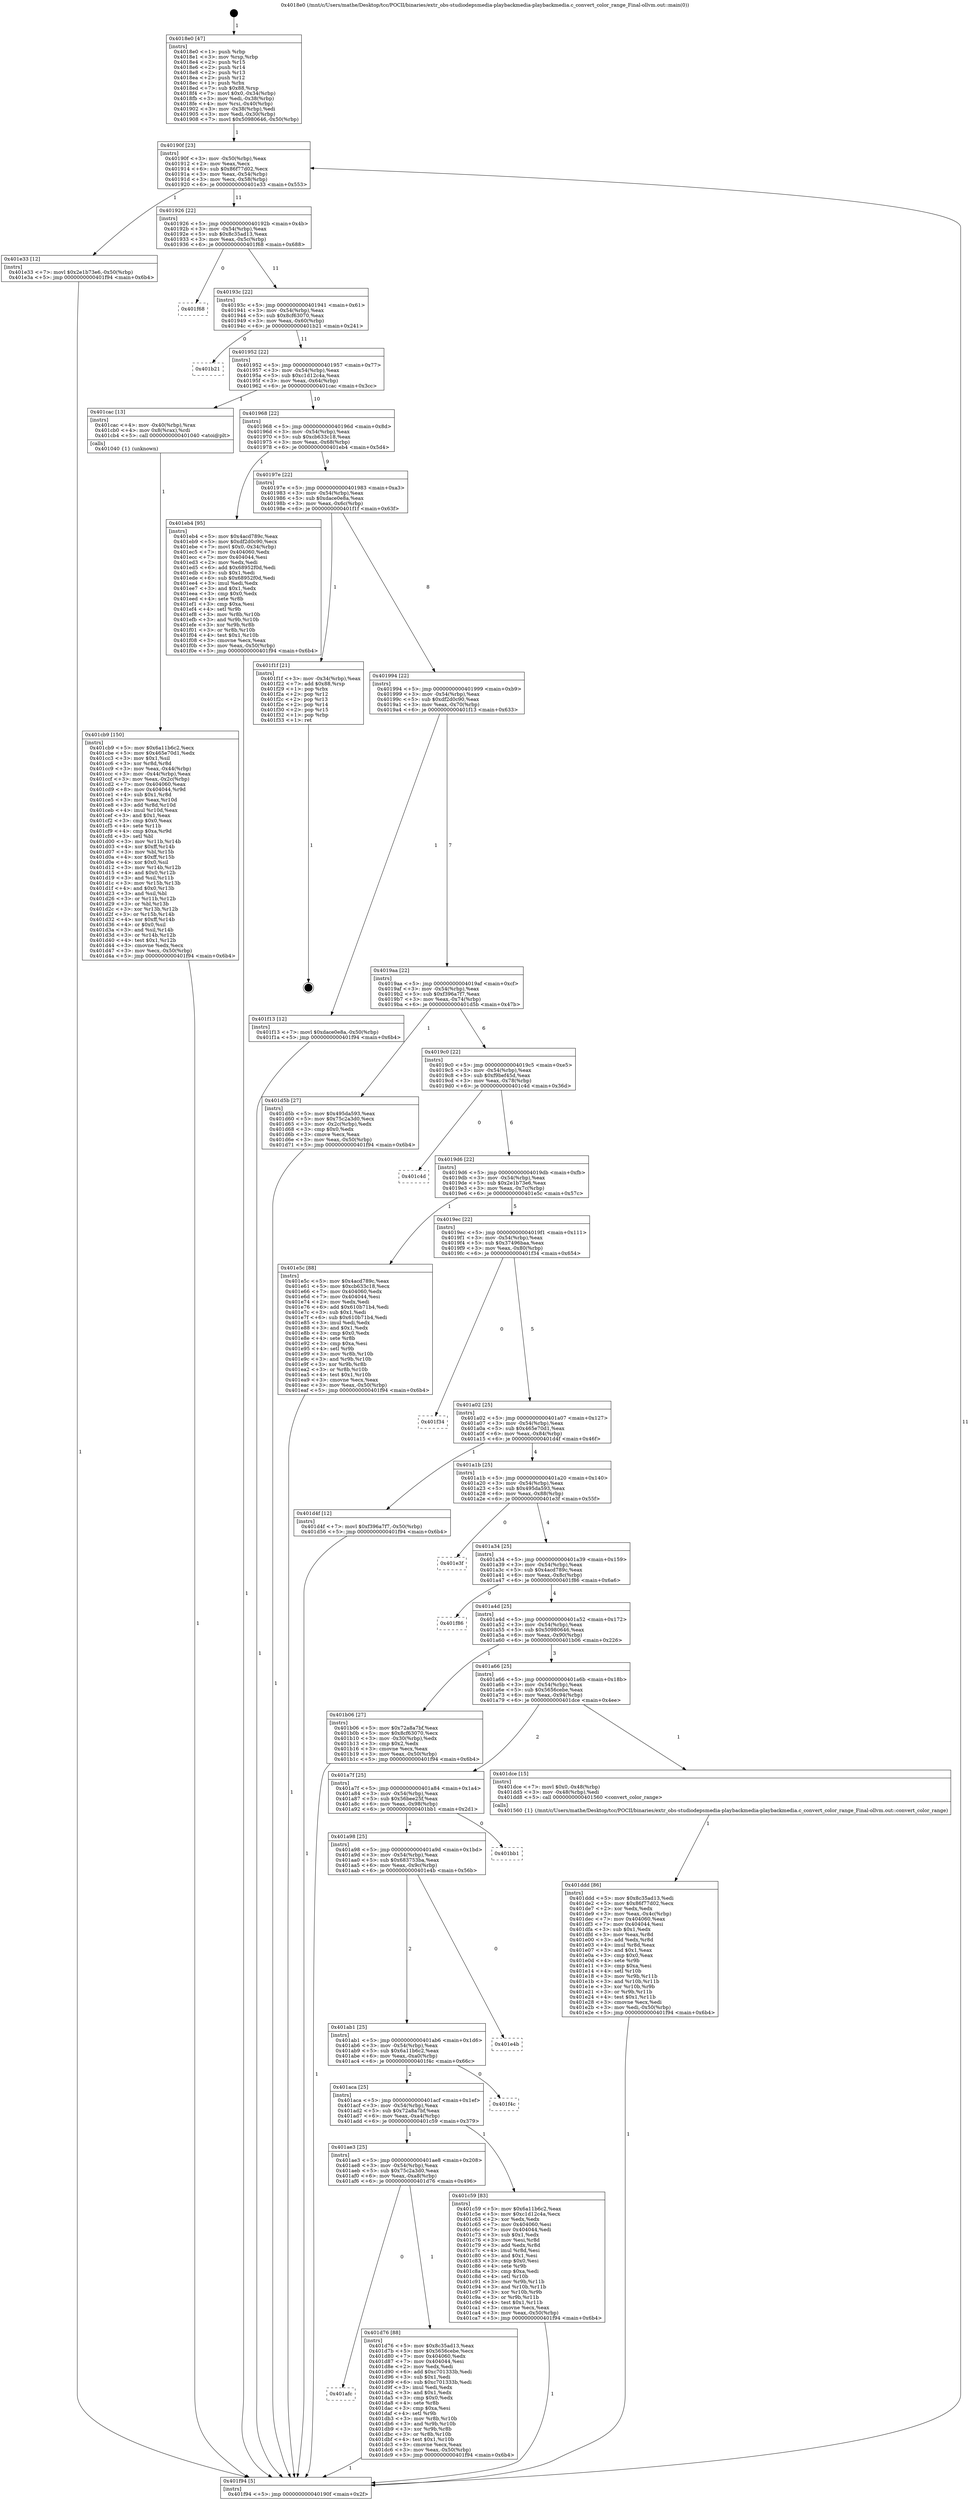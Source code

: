 digraph "0x4018e0" {
  label = "0x4018e0 (/mnt/c/Users/mathe/Desktop/tcc/POCII/binaries/extr_obs-studiodepsmedia-playbackmedia-playbackmedia.c_convert_color_range_Final-ollvm.out::main(0))"
  labelloc = "t"
  node[shape=record]

  Entry [label="",width=0.3,height=0.3,shape=circle,fillcolor=black,style=filled]
  "0x40190f" [label="{
     0x40190f [23]\l
     | [instrs]\l
     &nbsp;&nbsp;0x40190f \<+3\>: mov -0x50(%rbp),%eax\l
     &nbsp;&nbsp;0x401912 \<+2\>: mov %eax,%ecx\l
     &nbsp;&nbsp;0x401914 \<+6\>: sub $0x86f77d02,%ecx\l
     &nbsp;&nbsp;0x40191a \<+3\>: mov %eax,-0x54(%rbp)\l
     &nbsp;&nbsp;0x40191d \<+3\>: mov %ecx,-0x58(%rbp)\l
     &nbsp;&nbsp;0x401920 \<+6\>: je 0000000000401e33 \<main+0x553\>\l
  }"]
  "0x401e33" [label="{
     0x401e33 [12]\l
     | [instrs]\l
     &nbsp;&nbsp;0x401e33 \<+7\>: movl $0x2e1b73e6,-0x50(%rbp)\l
     &nbsp;&nbsp;0x401e3a \<+5\>: jmp 0000000000401f94 \<main+0x6b4\>\l
  }"]
  "0x401926" [label="{
     0x401926 [22]\l
     | [instrs]\l
     &nbsp;&nbsp;0x401926 \<+5\>: jmp 000000000040192b \<main+0x4b\>\l
     &nbsp;&nbsp;0x40192b \<+3\>: mov -0x54(%rbp),%eax\l
     &nbsp;&nbsp;0x40192e \<+5\>: sub $0x8c35ad13,%eax\l
     &nbsp;&nbsp;0x401933 \<+3\>: mov %eax,-0x5c(%rbp)\l
     &nbsp;&nbsp;0x401936 \<+6\>: je 0000000000401f68 \<main+0x688\>\l
  }"]
  Exit [label="",width=0.3,height=0.3,shape=circle,fillcolor=black,style=filled,peripheries=2]
  "0x401f68" [label="{
     0x401f68\l
  }", style=dashed]
  "0x40193c" [label="{
     0x40193c [22]\l
     | [instrs]\l
     &nbsp;&nbsp;0x40193c \<+5\>: jmp 0000000000401941 \<main+0x61\>\l
     &nbsp;&nbsp;0x401941 \<+3\>: mov -0x54(%rbp),%eax\l
     &nbsp;&nbsp;0x401944 \<+5\>: sub $0x8cf63070,%eax\l
     &nbsp;&nbsp;0x401949 \<+3\>: mov %eax,-0x60(%rbp)\l
     &nbsp;&nbsp;0x40194c \<+6\>: je 0000000000401b21 \<main+0x241\>\l
  }"]
  "0x401ddd" [label="{
     0x401ddd [86]\l
     | [instrs]\l
     &nbsp;&nbsp;0x401ddd \<+5\>: mov $0x8c35ad13,%edi\l
     &nbsp;&nbsp;0x401de2 \<+5\>: mov $0x86f77d02,%ecx\l
     &nbsp;&nbsp;0x401de7 \<+2\>: xor %edx,%edx\l
     &nbsp;&nbsp;0x401de9 \<+3\>: mov %eax,-0x4c(%rbp)\l
     &nbsp;&nbsp;0x401dec \<+7\>: mov 0x404060,%eax\l
     &nbsp;&nbsp;0x401df3 \<+7\>: mov 0x404044,%esi\l
     &nbsp;&nbsp;0x401dfa \<+3\>: sub $0x1,%edx\l
     &nbsp;&nbsp;0x401dfd \<+3\>: mov %eax,%r8d\l
     &nbsp;&nbsp;0x401e00 \<+3\>: add %edx,%r8d\l
     &nbsp;&nbsp;0x401e03 \<+4\>: imul %r8d,%eax\l
     &nbsp;&nbsp;0x401e07 \<+3\>: and $0x1,%eax\l
     &nbsp;&nbsp;0x401e0a \<+3\>: cmp $0x0,%eax\l
     &nbsp;&nbsp;0x401e0d \<+4\>: sete %r9b\l
     &nbsp;&nbsp;0x401e11 \<+3\>: cmp $0xa,%esi\l
     &nbsp;&nbsp;0x401e14 \<+4\>: setl %r10b\l
     &nbsp;&nbsp;0x401e18 \<+3\>: mov %r9b,%r11b\l
     &nbsp;&nbsp;0x401e1b \<+3\>: and %r10b,%r11b\l
     &nbsp;&nbsp;0x401e1e \<+3\>: xor %r10b,%r9b\l
     &nbsp;&nbsp;0x401e21 \<+3\>: or %r9b,%r11b\l
     &nbsp;&nbsp;0x401e24 \<+4\>: test $0x1,%r11b\l
     &nbsp;&nbsp;0x401e28 \<+3\>: cmovne %ecx,%edi\l
     &nbsp;&nbsp;0x401e2b \<+3\>: mov %edi,-0x50(%rbp)\l
     &nbsp;&nbsp;0x401e2e \<+5\>: jmp 0000000000401f94 \<main+0x6b4\>\l
  }"]
  "0x401b21" [label="{
     0x401b21\l
  }", style=dashed]
  "0x401952" [label="{
     0x401952 [22]\l
     | [instrs]\l
     &nbsp;&nbsp;0x401952 \<+5\>: jmp 0000000000401957 \<main+0x77\>\l
     &nbsp;&nbsp;0x401957 \<+3\>: mov -0x54(%rbp),%eax\l
     &nbsp;&nbsp;0x40195a \<+5\>: sub $0xc1d12c4a,%eax\l
     &nbsp;&nbsp;0x40195f \<+3\>: mov %eax,-0x64(%rbp)\l
     &nbsp;&nbsp;0x401962 \<+6\>: je 0000000000401cac \<main+0x3cc\>\l
  }"]
  "0x401afc" [label="{
     0x401afc\l
  }", style=dashed]
  "0x401cac" [label="{
     0x401cac [13]\l
     | [instrs]\l
     &nbsp;&nbsp;0x401cac \<+4\>: mov -0x40(%rbp),%rax\l
     &nbsp;&nbsp;0x401cb0 \<+4\>: mov 0x8(%rax),%rdi\l
     &nbsp;&nbsp;0x401cb4 \<+5\>: call 0000000000401040 \<atoi@plt\>\l
     | [calls]\l
     &nbsp;&nbsp;0x401040 \{1\} (unknown)\l
  }"]
  "0x401968" [label="{
     0x401968 [22]\l
     | [instrs]\l
     &nbsp;&nbsp;0x401968 \<+5\>: jmp 000000000040196d \<main+0x8d\>\l
     &nbsp;&nbsp;0x40196d \<+3\>: mov -0x54(%rbp),%eax\l
     &nbsp;&nbsp;0x401970 \<+5\>: sub $0xcb633c18,%eax\l
     &nbsp;&nbsp;0x401975 \<+3\>: mov %eax,-0x68(%rbp)\l
     &nbsp;&nbsp;0x401978 \<+6\>: je 0000000000401eb4 \<main+0x5d4\>\l
  }"]
  "0x401d76" [label="{
     0x401d76 [88]\l
     | [instrs]\l
     &nbsp;&nbsp;0x401d76 \<+5\>: mov $0x8c35ad13,%eax\l
     &nbsp;&nbsp;0x401d7b \<+5\>: mov $0x5656cebe,%ecx\l
     &nbsp;&nbsp;0x401d80 \<+7\>: mov 0x404060,%edx\l
     &nbsp;&nbsp;0x401d87 \<+7\>: mov 0x404044,%esi\l
     &nbsp;&nbsp;0x401d8e \<+2\>: mov %edx,%edi\l
     &nbsp;&nbsp;0x401d90 \<+6\>: add $0xc701333b,%edi\l
     &nbsp;&nbsp;0x401d96 \<+3\>: sub $0x1,%edi\l
     &nbsp;&nbsp;0x401d99 \<+6\>: sub $0xc701333b,%edi\l
     &nbsp;&nbsp;0x401d9f \<+3\>: imul %edi,%edx\l
     &nbsp;&nbsp;0x401da2 \<+3\>: and $0x1,%edx\l
     &nbsp;&nbsp;0x401da5 \<+3\>: cmp $0x0,%edx\l
     &nbsp;&nbsp;0x401da8 \<+4\>: sete %r8b\l
     &nbsp;&nbsp;0x401dac \<+3\>: cmp $0xa,%esi\l
     &nbsp;&nbsp;0x401daf \<+4\>: setl %r9b\l
     &nbsp;&nbsp;0x401db3 \<+3\>: mov %r8b,%r10b\l
     &nbsp;&nbsp;0x401db6 \<+3\>: and %r9b,%r10b\l
     &nbsp;&nbsp;0x401db9 \<+3\>: xor %r9b,%r8b\l
     &nbsp;&nbsp;0x401dbc \<+3\>: or %r8b,%r10b\l
     &nbsp;&nbsp;0x401dbf \<+4\>: test $0x1,%r10b\l
     &nbsp;&nbsp;0x401dc3 \<+3\>: cmovne %ecx,%eax\l
     &nbsp;&nbsp;0x401dc6 \<+3\>: mov %eax,-0x50(%rbp)\l
     &nbsp;&nbsp;0x401dc9 \<+5\>: jmp 0000000000401f94 \<main+0x6b4\>\l
  }"]
  "0x401eb4" [label="{
     0x401eb4 [95]\l
     | [instrs]\l
     &nbsp;&nbsp;0x401eb4 \<+5\>: mov $0x4acd789c,%eax\l
     &nbsp;&nbsp;0x401eb9 \<+5\>: mov $0xdf2d0c90,%ecx\l
     &nbsp;&nbsp;0x401ebe \<+7\>: movl $0x0,-0x34(%rbp)\l
     &nbsp;&nbsp;0x401ec5 \<+7\>: mov 0x404060,%edx\l
     &nbsp;&nbsp;0x401ecc \<+7\>: mov 0x404044,%esi\l
     &nbsp;&nbsp;0x401ed3 \<+2\>: mov %edx,%edi\l
     &nbsp;&nbsp;0x401ed5 \<+6\>: add $0x68952f0d,%edi\l
     &nbsp;&nbsp;0x401edb \<+3\>: sub $0x1,%edi\l
     &nbsp;&nbsp;0x401ede \<+6\>: sub $0x68952f0d,%edi\l
     &nbsp;&nbsp;0x401ee4 \<+3\>: imul %edi,%edx\l
     &nbsp;&nbsp;0x401ee7 \<+3\>: and $0x1,%edx\l
     &nbsp;&nbsp;0x401eea \<+3\>: cmp $0x0,%edx\l
     &nbsp;&nbsp;0x401eed \<+4\>: sete %r8b\l
     &nbsp;&nbsp;0x401ef1 \<+3\>: cmp $0xa,%esi\l
     &nbsp;&nbsp;0x401ef4 \<+4\>: setl %r9b\l
     &nbsp;&nbsp;0x401ef8 \<+3\>: mov %r8b,%r10b\l
     &nbsp;&nbsp;0x401efb \<+3\>: and %r9b,%r10b\l
     &nbsp;&nbsp;0x401efe \<+3\>: xor %r9b,%r8b\l
     &nbsp;&nbsp;0x401f01 \<+3\>: or %r8b,%r10b\l
     &nbsp;&nbsp;0x401f04 \<+4\>: test $0x1,%r10b\l
     &nbsp;&nbsp;0x401f08 \<+3\>: cmovne %ecx,%eax\l
     &nbsp;&nbsp;0x401f0b \<+3\>: mov %eax,-0x50(%rbp)\l
     &nbsp;&nbsp;0x401f0e \<+5\>: jmp 0000000000401f94 \<main+0x6b4\>\l
  }"]
  "0x40197e" [label="{
     0x40197e [22]\l
     | [instrs]\l
     &nbsp;&nbsp;0x40197e \<+5\>: jmp 0000000000401983 \<main+0xa3\>\l
     &nbsp;&nbsp;0x401983 \<+3\>: mov -0x54(%rbp),%eax\l
     &nbsp;&nbsp;0x401986 \<+5\>: sub $0xdace0e8a,%eax\l
     &nbsp;&nbsp;0x40198b \<+3\>: mov %eax,-0x6c(%rbp)\l
     &nbsp;&nbsp;0x40198e \<+6\>: je 0000000000401f1f \<main+0x63f\>\l
  }"]
  "0x401cb9" [label="{
     0x401cb9 [150]\l
     | [instrs]\l
     &nbsp;&nbsp;0x401cb9 \<+5\>: mov $0x6a11b6c2,%ecx\l
     &nbsp;&nbsp;0x401cbe \<+5\>: mov $0x465e70d1,%edx\l
     &nbsp;&nbsp;0x401cc3 \<+3\>: mov $0x1,%sil\l
     &nbsp;&nbsp;0x401cc6 \<+3\>: xor %r8d,%r8d\l
     &nbsp;&nbsp;0x401cc9 \<+3\>: mov %eax,-0x44(%rbp)\l
     &nbsp;&nbsp;0x401ccc \<+3\>: mov -0x44(%rbp),%eax\l
     &nbsp;&nbsp;0x401ccf \<+3\>: mov %eax,-0x2c(%rbp)\l
     &nbsp;&nbsp;0x401cd2 \<+7\>: mov 0x404060,%eax\l
     &nbsp;&nbsp;0x401cd9 \<+8\>: mov 0x404044,%r9d\l
     &nbsp;&nbsp;0x401ce1 \<+4\>: sub $0x1,%r8d\l
     &nbsp;&nbsp;0x401ce5 \<+3\>: mov %eax,%r10d\l
     &nbsp;&nbsp;0x401ce8 \<+3\>: add %r8d,%r10d\l
     &nbsp;&nbsp;0x401ceb \<+4\>: imul %r10d,%eax\l
     &nbsp;&nbsp;0x401cef \<+3\>: and $0x1,%eax\l
     &nbsp;&nbsp;0x401cf2 \<+3\>: cmp $0x0,%eax\l
     &nbsp;&nbsp;0x401cf5 \<+4\>: sete %r11b\l
     &nbsp;&nbsp;0x401cf9 \<+4\>: cmp $0xa,%r9d\l
     &nbsp;&nbsp;0x401cfd \<+3\>: setl %bl\l
     &nbsp;&nbsp;0x401d00 \<+3\>: mov %r11b,%r14b\l
     &nbsp;&nbsp;0x401d03 \<+4\>: xor $0xff,%r14b\l
     &nbsp;&nbsp;0x401d07 \<+3\>: mov %bl,%r15b\l
     &nbsp;&nbsp;0x401d0a \<+4\>: xor $0xff,%r15b\l
     &nbsp;&nbsp;0x401d0e \<+4\>: xor $0x0,%sil\l
     &nbsp;&nbsp;0x401d12 \<+3\>: mov %r14b,%r12b\l
     &nbsp;&nbsp;0x401d15 \<+4\>: and $0x0,%r12b\l
     &nbsp;&nbsp;0x401d19 \<+3\>: and %sil,%r11b\l
     &nbsp;&nbsp;0x401d1c \<+3\>: mov %r15b,%r13b\l
     &nbsp;&nbsp;0x401d1f \<+4\>: and $0x0,%r13b\l
     &nbsp;&nbsp;0x401d23 \<+3\>: and %sil,%bl\l
     &nbsp;&nbsp;0x401d26 \<+3\>: or %r11b,%r12b\l
     &nbsp;&nbsp;0x401d29 \<+3\>: or %bl,%r13b\l
     &nbsp;&nbsp;0x401d2c \<+3\>: xor %r13b,%r12b\l
     &nbsp;&nbsp;0x401d2f \<+3\>: or %r15b,%r14b\l
     &nbsp;&nbsp;0x401d32 \<+4\>: xor $0xff,%r14b\l
     &nbsp;&nbsp;0x401d36 \<+4\>: or $0x0,%sil\l
     &nbsp;&nbsp;0x401d3a \<+3\>: and %sil,%r14b\l
     &nbsp;&nbsp;0x401d3d \<+3\>: or %r14b,%r12b\l
     &nbsp;&nbsp;0x401d40 \<+4\>: test $0x1,%r12b\l
     &nbsp;&nbsp;0x401d44 \<+3\>: cmovne %edx,%ecx\l
     &nbsp;&nbsp;0x401d47 \<+3\>: mov %ecx,-0x50(%rbp)\l
     &nbsp;&nbsp;0x401d4a \<+5\>: jmp 0000000000401f94 \<main+0x6b4\>\l
  }"]
  "0x401f1f" [label="{
     0x401f1f [21]\l
     | [instrs]\l
     &nbsp;&nbsp;0x401f1f \<+3\>: mov -0x34(%rbp),%eax\l
     &nbsp;&nbsp;0x401f22 \<+7\>: add $0x88,%rsp\l
     &nbsp;&nbsp;0x401f29 \<+1\>: pop %rbx\l
     &nbsp;&nbsp;0x401f2a \<+2\>: pop %r12\l
     &nbsp;&nbsp;0x401f2c \<+2\>: pop %r13\l
     &nbsp;&nbsp;0x401f2e \<+2\>: pop %r14\l
     &nbsp;&nbsp;0x401f30 \<+2\>: pop %r15\l
     &nbsp;&nbsp;0x401f32 \<+1\>: pop %rbp\l
     &nbsp;&nbsp;0x401f33 \<+1\>: ret\l
  }"]
  "0x401994" [label="{
     0x401994 [22]\l
     | [instrs]\l
     &nbsp;&nbsp;0x401994 \<+5\>: jmp 0000000000401999 \<main+0xb9\>\l
     &nbsp;&nbsp;0x401999 \<+3\>: mov -0x54(%rbp),%eax\l
     &nbsp;&nbsp;0x40199c \<+5\>: sub $0xdf2d0c90,%eax\l
     &nbsp;&nbsp;0x4019a1 \<+3\>: mov %eax,-0x70(%rbp)\l
     &nbsp;&nbsp;0x4019a4 \<+6\>: je 0000000000401f13 \<main+0x633\>\l
  }"]
  "0x401ae3" [label="{
     0x401ae3 [25]\l
     | [instrs]\l
     &nbsp;&nbsp;0x401ae3 \<+5\>: jmp 0000000000401ae8 \<main+0x208\>\l
     &nbsp;&nbsp;0x401ae8 \<+3\>: mov -0x54(%rbp),%eax\l
     &nbsp;&nbsp;0x401aeb \<+5\>: sub $0x75c2a3d0,%eax\l
     &nbsp;&nbsp;0x401af0 \<+6\>: mov %eax,-0xa8(%rbp)\l
     &nbsp;&nbsp;0x401af6 \<+6\>: je 0000000000401d76 \<main+0x496\>\l
  }"]
  "0x401f13" [label="{
     0x401f13 [12]\l
     | [instrs]\l
     &nbsp;&nbsp;0x401f13 \<+7\>: movl $0xdace0e8a,-0x50(%rbp)\l
     &nbsp;&nbsp;0x401f1a \<+5\>: jmp 0000000000401f94 \<main+0x6b4\>\l
  }"]
  "0x4019aa" [label="{
     0x4019aa [22]\l
     | [instrs]\l
     &nbsp;&nbsp;0x4019aa \<+5\>: jmp 00000000004019af \<main+0xcf\>\l
     &nbsp;&nbsp;0x4019af \<+3\>: mov -0x54(%rbp),%eax\l
     &nbsp;&nbsp;0x4019b2 \<+5\>: sub $0xf396a7f7,%eax\l
     &nbsp;&nbsp;0x4019b7 \<+3\>: mov %eax,-0x74(%rbp)\l
     &nbsp;&nbsp;0x4019ba \<+6\>: je 0000000000401d5b \<main+0x47b\>\l
  }"]
  "0x401c59" [label="{
     0x401c59 [83]\l
     | [instrs]\l
     &nbsp;&nbsp;0x401c59 \<+5\>: mov $0x6a11b6c2,%eax\l
     &nbsp;&nbsp;0x401c5e \<+5\>: mov $0xc1d12c4a,%ecx\l
     &nbsp;&nbsp;0x401c63 \<+2\>: xor %edx,%edx\l
     &nbsp;&nbsp;0x401c65 \<+7\>: mov 0x404060,%esi\l
     &nbsp;&nbsp;0x401c6c \<+7\>: mov 0x404044,%edi\l
     &nbsp;&nbsp;0x401c73 \<+3\>: sub $0x1,%edx\l
     &nbsp;&nbsp;0x401c76 \<+3\>: mov %esi,%r8d\l
     &nbsp;&nbsp;0x401c79 \<+3\>: add %edx,%r8d\l
     &nbsp;&nbsp;0x401c7c \<+4\>: imul %r8d,%esi\l
     &nbsp;&nbsp;0x401c80 \<+3\>: and $0x1,%esi\l
     &nbsp;&nbsp;0x401c83 \<+3\>: cmp $0x0,%esi\l
     &nbsp;&nbsp;0x401c86 \<+4\>: sete %r9b\l
     &nbsp;&nbsp;0x401c8a \<+3\>: cmp $0xa,%edi\l
     &nbsp;&nbsp;0x401c8d \<+4\>: setl %r10b\l
     &nbsp;&nbsp;0x401c91 \<+3\>: mov %r9b,%r11b\l
     &nbsp;&nbsp;0x401c94 \<+3\>: and %r10b,%r11b\l
     &nbsp;&nbsp;0x401c97 \<+3\>: xor %r10b,%r9b\l
     &nbsp;&nbsp;0x401c9a \<+3\>: or %r9b,%r11b\l
     &nbsp;&nbsp;0x401c9d \<+4\>: test $0x1,%r11b\l
     &nbsp;&nbsp;0x401ca1 \<+3\>: cmovne %ecx,%eax\l
     &nbsp;&nbsp;0x401ca4 \<+3\>: mov %eax,-0x50(%rbp)\l
     &nbsp;&nbsp;0x401ca7 \<+5\>: jmp 0000000000401f94 \<main+0x6b4\>\l
  }"]
  "0x401d5b" [label="{
     0x401d5b [27]\l
     | [instrs]\l
     &nbsp;&nbsp;0x401d5b \<+5\>: mov $0x495da593,%eax\l
     &nbsp;&nbsp;0x401d60 \<+5\>: mov $0x75c2a3d0,%ecx\l
     &nbsp;&nbsp;0x401d65 \<+3\>: mov -0x2c(%rbp),%edx\l
     &nbsp;&nbsp;0x401d68 \<+3\>: cmp $0x0,%edx\l
     &nbsp;&nbsp;0x401d6b \<+3\>: cmove %ecx,%eax\l
     &nbsp;&nbsp;0x401d6e \<+3\>: mov %eax,-0x50(%rbp)\l
     &nbsp;&nbsp;0x401d71 \<+5\>: jmp 0000000000401f94 \<main+0x6b4\>\l
  }"]
  "0x4019c0" [label="{
     0x4019c0 [22]\l
     | [instrs]\l
     &nbsp;&nbsp;0x4019c0 \<+5\>: jmp 00000000004019c5 \<main+0xe5\>\l
     &nbsp;&nbsp;0x4019c5 \<+3\>: mov -0x54(%rbp),%eax\l
     &nbsp;&nbsp;0x4019c8 \<+5\>: sub $0xf9bef45d,%eax\l
     &nbsp;&nbsp;0x4019cd \<+3\>: mov %eax,-0x78(%rbp)\l
     &nbsp;&nbsp;0x4019d0 \<+6\>: je 0000000000401c4d \<main+0x36d\>\l
  }"]
  "0x401aca" [label="{
     0x401aca [25]\l
     | [instrs]\l
     &nbsp;&nbsp;0x401aca \<+5\>: jmp 0000000000401acf \<main+0x1ef\>\l
     &nbsp;&nbsp;0x401acf \<+3\>: mov -0x54(%rbp),%eax\l
     &nbsp;&nbsp;0x401ad2 \<+5\>: sub $0x72a8a7bf,%eax\l
     &nbsp;&nbsp;0x401ad7 \<+6\>: mov %eax,-0xa4(%rbp)\l
     &nbsp;&nbsp;0x401add \<+6\>: je 0000000000401c59 \<main+0x379\>\l
  }"]
  "0x401c4d" [label="{
     0x401c4d\l
  }", style=dashed]
  "0x4019d6" [label="{
     0x4019d6 [22]\l
     | [instrs]\l
     &nbsp;&nbsp;0x4019d6 \<+5\>: jmp 00000000004019db \<main+0xfb\>\l
     &nbsp;&nbsp;0x4019db \<+3\>: mov -0x54(%rbp),%eax\l
     &nbsp;&nbsp;0x4019de \<+5\>: sub $0x2e1b73e6,%eax\l
     &nbsp;&nbsp;0x4019e3 \<+3\>: mov %eax,-0x7c(%rbp)\l
     &nbsp;&nbsp;0x4019e6 \<+6\>: je 0000000000401e5c \<main+0x57c\>\l
  }"]
  "0x401f4c" [label="{
     0x401f4c\l
  }", style=dashed]
  "0x401e5c" [label="{
     0x401e5c [88]\l
     | [instrs]\l
     &nbsp;&nbsp;0x401e5c \<+5\>: mov $0x4acd789c,%eax\l
     &nbsp;&nbsp;0x401e61 \<+5\>: mov $0xcb633c18,%ecx\l
     &nbsp;&nbsp;0x401e66 \<+7\>: mov 0x404060,%edx\l
     &nbsp;&nbsp;0x401e6d \<+7\>: mov 0x404044,%esi\l
     &nbsp;&nbsp;0x401e74 \<+2\>: mov %edx,%edi\l
     &nbsp;&nbsp;0x401e76 \<+6\>: add $0x610b71b4,%edi\l
     &nbsp;&nbsp;0x401e7c \<+3\>: sub $0x1,%edi\l
     &nbsp;&nbsp;0x401e7f \<+6\>: sub $0x610b71b4,%edi\l
     &nbsp;&nbsp;0x401e85 \<+3\>: imul %edi,%edx\l
     &nbsp;&nbsp;0x401e88 \<+3\>: and $0x1,%edx\l
     &nbsp;&nbsp;0x401e8b \<+3\>: cmp $0x0,%edx\l
     &nbsp;&nbsp;0x401e8e \<+4\>: sete %r8b\l
     &nbsp;&nbsp;0x401e92 \<+3\>: cmp $0xa,%esi\l
     &nbsp;&nbsp;0x401e95 \<+4\>: setl %r9b\l
     &nbsp;&nbsp;0x401e99 \<+3\>: mov %r8b,%r10b\l
     &nbsp;&nbsp;0x401e9c \<+3\>: and %r9b,%r10b\l
     &nbsp;&nbsp;0x401e9f \<+3\>: xor %r9b,%r8b\l
     &nbsp;&nbsp;0x401ea2 \<+3\>: or %r8b,%r10b\l
     &nbsp;&nbsp;0x401ea5 \<+4\>: test $0x1,%r10b\l
     &nbsp;&nbsp;0x401ea9 \<+3\>: cmovne %ecx,%eax\l
     &nbsp;&nbsp;0x401eac \<+3\>: mov %eax,-0x50(%rbp)\l
     &nbsp;&nbsp;0x401eaf \<+5\>: jmp 0000000000401f94 \<main+0x6b4\>\l
  }"]
  "0x4019ec" [label="{
     0x4019ec [22]\l
     | [instrs]\l
     &nbsp;&nbsp;0x4019ec \<+5\>: jmp 00000000004019f1 \<main+0x111\>\l
     &nbsp;&nbsp;0x4019f1 \<+3\>: mov -0x54(%rbp),%eax\l
     &nbsp;&nbsp;0x4019f4 \<+5\>: sub $0x37496baa,%eax\l
     &nbsp;&nbsp;0x4019f9 \<+3\>: mov %eax,-0x80(%rbp)\l
     &nbsp;&nbsp;0x4019fc \<+6\>: je 0000000000401f34 \<main+0x654\>\l
  }"]
  "0x401ab1" [label="{
     0x401ab1 [25]\l
     | [instrs]\l
     &nbsp;&nbsp;0x401ab1 \<+5\>: jmp 0000000000401ab6 \<main+0x1d6\>\l
     &nbsp;&nbsp;0x401ab6 \<+3\>: mov -0x54(%rbp),%eax\l
     &nbsp;&nbsp;0x401ab9 \<+5\>: sub $0x6a11b6c2,%eax\l
     &nbsp;&nbsp;0x401abe \<+6\>: mov %eax,-0xa0(%rbp)\l
     &nbsp;&nbsp;0x401ac4 \<+6\>: je 0000000000401f4c \<main+0x66c\>\l
  }"]
  "0x401f34" [label="{
     0x401f34\l
  }", style=dashed]
  "0x401a02" [label="{
     0x401a02 [25]\l
     | [instrs]\l
     &nbsp;&nbsp;0x401a02 \<+5\>: jmp 0000000000401a07 \<main+0x127\>\l
     &nbsp;&nbsp;0x401a07 \<+3\>: mov -0x54(%rbp),%eax\l
     &nbsp;&nbsp;0x401a0a \<+5\>: sub $0x465e70d1,%eax\l
     &nbsp;&nbsp;0x401a0f \<+6\>: mov %eax,-0x84(%rbp)\l
     &nbsp;&nbsp;0x401a15 \<+6\>: je 0000000000401d4f \<main+0x46f\>\l
  }"]
  "0x401e4b" [label="{
     0x401e4b\l
  }", style=dashed]
  "0x401d4f" [label="{
     0x401d4f [12]\l
     | [instrs]\l
     &nbsp;&nbsp;0x401d4f \<+7\>: movl $0xf396a7f7,-0x50(%rbp)\l
     &nbsp;&nbsp;0x401d56 \<+5\>: jmp 0000000000401f94 \<main+0x6b4\>\l
  }"]
  "0x401a1b" [label="{
     0x401a1b [25]\l
     | [instrs]\l
     &nbsp;&nbsp;0x401a1b \<+5\>: jmp 0000000000401a20 \<main+0x140\>\l
     &nbsp;&nbsp;0x401a20 \<+3\>: mov -0x54(%rbp),%eax\l
     &nbsp;&nbsp;0x401a23 \<+5\>: sub $0x495da593,%eax\l
     &nbsp;&nbsp;0x401a28 \<+6\>: mov %eax,-0x88(%rbp)\l
     &nbsp;&nbsp;0x401a2e \<+6\>: je 0000000000401e3f \<main+0x55f\>\l
  }"]
  "0x401a98" [label="{
     0x401a98 [25]\l
     | [instrs]\l
     &nbsp;&nbsp;0x401a98 \<+5\>: jmp 0000000000401a9d \<main+0x1bd\>\l
     &nbsp;&nbsp;0x401a9d \<+3\>: mov -0x54(%rbp),%eax\l
     &nbsp;&nbsp;0x401aa0 \<+5\>: sub $0x683753ba,%eax\l
     &nbsp;&nbsp;0x401aa5 \<+6\>: mov %eax,-0x9c(%rbp)\l
     &nbsp;&nbsp;0x401aab \<+6\>: je 0000000000401e4b \<main+0x56b\>\l
  }"]
  "0x401e3f" [label="{
     0x401e3f\l
  }", style=dashed]
  "0x401a34" [label="{
     0x401a34 [25]\l
     | [instrs]\l
     &nbsp;&nbsp;0x401a34 \<+5\>: jmp 0000000000401a39 \<main+0x159\>\l
     &nbsp;&nbsp;0x401a39 \<+3\>: mov -0x54(%rbp),%eax\l
     &nbsp;&nbsp;0x401a3c \<+5\>: sub $0x4acd789c,%eax\l
     &nbsp;&nbsp;0x401a41 \<+6\>: mov %eax,-0x8c(%rbp)\l
     &nbsp;&nbsp;0x401a47 \<+6\>: je 0000000000401f86 \<main+0x6a6\>\l
  }"]
  "0x401bb1" [label="{
     0x401bb1\l
  }", style=dashed]
  "0x401f86" [label="{
     0x401f86\l
  }", style=dashed]
  "0x401a4d" [label="{
     0x401a4d [25]\l
     | [instrs]\l
     &nbsp;&nbsp;0x401a4d \<+5\>: jmp 0000000000401a52 \<main+0x172\>\l
     &nbsp;&nbsp;0x401a52 \<+3\>: mov -0x54(%rbp),%eax\l
     &nbsp;&nbsp;0x401a55 \<+5\>: sub $0x50980646,%eax\l
     &nbsp;&nbsp;0x401a5a \<+6\>: mov %eax,-0x90(%rbp)\l
     &nbsp;&nbsp;0x401a60 \<+6\>: je 0000000000401b06 \<main+0x226\>\l
  }"]
  "0x401a7f" [label="{
     0x401a7f [25]\l
     | [instrs]\l
     &nbsp;&nbsp;0x401a7f \<+5\>: jmp 0000000000401a84 \<main+0x1a4\>\l
     &nbsp;&nbsp;0x401a84 \<+3\>: mov -0x54(%rbp),%eax\l
     &nbsp;&nbsp;0x401a87 \<+5\>: sub $0x56bee25f,%eax\l
     &nbsp;&nbsp;0x401a8c \<+6\>: mov %eax,-0x98(%rbp)\l
     &nbsp;&nbsp;0x401a92 \<+6\>: je 0000000000401bb1 \<main+0x2d1\>\l
  }"]
  "0x401b06" [label="{
     0x401b06 [27]\l
     | [instrs]\l
     &nbsp;&nbsp;0x401b06 \<+5\>: mov $0x72a8a7bf,%eax\l
     &nbsp;&nbsp;0x401b0b \<+5\>: mov $0x8cf63070,%ecx\l
     &nbsp;&nbsp;0x401b10 \<+3\>: mov -0x30(%rbp),%edx\l
     &nbsp;&nbsp;0x401b13 \<+3\>: cmp $0x2,%edx\l
     &nbsp;&nbsp;0x401b16 \<+3\>: cmovne %ecx,%eax\l
     &nbsp;&nbsp;0x401b19 \<+3\>: mov %eax,-0x50(%rbp)\l
     &nbsp;&nbsp;0x401b1c \<+5\>: jmp 0000000000401f94 \<main+0x6b4\>\l
  }"]
  "0x401a66" [label="{
     0x401a66 [25]\l
     | [instrs]\l
     &nbsp;&nbsp;0x401a66 \<+5\>: jmp 0000000000401a6b \<main+0x18b\>\l
     &nbsp;&nbsp;0x401a6b \<+3\>: mov -0x54(%rbp),%eax\l
     &nbsp;&nbsp;0x401a6e \<+5\>: sub $0x5656cebe,%eax\l
     &nbsp;&nbsp;0x401a73 \<+6\>: mov %eax,-0x94(%rbp)\l
     &nbsp;&nbsp;0x401a79 \<+6\>: je 0000000000401dce \<main+0x4ee\>\l
  }"]
  "0x401f94" [label="{
     0x401f94 [5]\l
     | [instrs]\l
     &nbsp;&nbsp;0x401f94 \<+5\>: jmp 000000000040190f \<main+0x2f\>\l
  }"]
  "0x4018e0" [label="{
     0x4018e0 [47]\l
     | [instrs]\l
     &nbsp;&nbsp;0x4018e0 \<+1\>: push %rbp\l
     &nbsp;&nbsp;0x4018e1 \<+3\>: mov %rsp,%rbp\l
     &nbsp;&nbsp;0x4018e4 \<+2\>: push %r15\l
     &nbsp;&nbsp;0x4018e6 \<+2\>: push %r14\l
     &nbsp;&nbsp;0x4018e8 \<+2\>: push %r13\l
     &nbsp;&nbsp;0x4018ea \<+2\>: push %r12\l
     &nbsp;&nbsp;0x4018ec \<+1\>: push %rbx\l
     &nbsp;&nbsp;0x4018ed \<+7\>: sub $0x88,%rsp\l
     &nbsp;&nbsp;0x4018f4 \<+7\>: movl $0x0,-0x34(%rbp)\l
     &nbsp;&nbsp;0x4018fb \<+3\>: mov %edi,-0x38(%rbp)\l
     &nbsp;&nbsp;0x4018fe \<+4\>: mov %rsi,-0x40(%rbp)\l
     &nbsp;&nbsp;0x401902 \<+3\>: mov -0x38(%rbp),%edi\l
     &nbsp;&nbsp;0x401905 \<+3\>: mov %edi,-0x30(%rbp)\l
     &nbsp;&nbsp;0x401908 \<+7\>: movl $0x50980646,-0x50(%rbp)\l
  }"]
  "0x401dce" [label="{
     0x401dce [15]\l
     | [instrs]\l
     &nbsp;&nbsp;0x401dce \<+7\>: movl $0x0,-0x48(%rbp)\l
     &nbsp;&nbsp;0x401dd5 \<+3\>: mov -0x48(%rbp),%edi\l
     &nbsp;&nbsp;0x401dd8 \<+5\>: call 0000000000401560 \<convert_color_range\>\l
     | [calls]\l
     &nbsp;&nbsp;0x401560 \{1\} (/mnt/c/Users/mathe/Desktop/tcc/POCII/binaries/extr_obs-studiodepsmedia-playbackmedia-playbackmedia.c_convert_color_range_Final-ollvm.out::convert_color_range)\l
  }"]
  Entry -> "0x4018e0" [label=" 1"]
  "0x40190f" -> "0x401e33" [label=" 1"]
  "0x40190f" -> "0x401926" [label=" 11"]
  "0x401f1f" -> Exit [label=" 1"]
  "0x401926" -> "0x401f68" [label=" 0"]
  "0x401926" -> "0x40193c" [label=" 11"]
  "0x401f13" -> "0x401f94" [label=" 1"]
  "0x40193c" -> "0x401b21" [label=" 0"]
  "0x40193c" -> "0x401952" [label=" 11"]
  "0x401eb4" -> "0x401f94" [label=" 1"]
  "0x401952" -> "0x401cac" [label=" 1"]
  "0x401952" -> "0x401968" [label=" 10"]
  "0x401e5c" -> "0x401f94" [label=" 1"]
  "0x401968" -> "0x401eb4" [label=" 1"]
  "0x401968" -> "0x40197e" [label=" 9"]
  "0x401e33" -> "0x401f94" [label=" 1"]
  "0x40197e" -> "0x401f1f" [label=" 1"]
  "0x40197e" -> "0x401994" [label=" 8"]
  "0x401dce" -> "0x401ddd" [label=" 1"]
  "0x401994" -> "0x401f13" [label=" 1"]
  "0x401994" -> "0x4019aa" [label=" 7"]
  "0x401d76" -> "0x401f94" [label=" 1"]
  "0x4019aa" -> "0x401d5b" [label=" 1"]
  "0x4019aa" -> "0x4019c0" [label=" 6"]
  "0x401ae3" -> "0x401afc" [label=" 0"]
  "0x4019c0" -> "0x401c4d" [label=" 0"]
  "0x4019c0" -> "0x4019d6" [label=" 6"]
  "0x401ddd" -> "0x401f94" [label=" 1"]
  "0x4019d6" -> "0x401e5c" [label=" 1"]
  "0x4019d6" -> "0x4019ec" [label=" 5"]
  "0x401d5b" -> "0x401f94" [label=" 1"]
  "0x4019ec" -> "0x401f34" [label=" 0"]
  "0x4019ec" -> "0x401a02" [label=" 5"]
  "0x401cb9" -> "0x401f94" [label=" 1"]
  "0x401a02" -> "0x401d4f" [label=" 1"]
  "0x401a02" -> "0x401a1b" [label=" 4"]
  "0x401cac" -> "0x401cb9" [label=" 1"]
  "0x401a1b" -> "0x401e3f" [label=" 0"]
  "0x401a1b" -> "0x401a34" [label=" 4"]
  "0x401aca" -> "0x401ae3" [label=" 1"]
  "0x401a34" -> "0x401f86" [label=" 0"]
  "0x401a34" -> "0x401a4d" [label=" 4"]
  "0x401aca" -> "0x401c59" [label=" 1"]
  "0x401a4d" -> "0x401b06" [label=" 1"]
  "0x401a4d" -> "0x401a66" [label=" 3"]
  "0x401b06" -> "0x401f94" [label=" 1"]
  "0x4018e0" -> "0x40190f" [label=" 1"]
  "0x401f94" -> "0x40190f" [label=" 11"]
  "0x401ab1" -> "0x401aca" [label=" 2"]
  "0x401a66" -> "0x401dce" [label=" 1"]
  "0x401a66" -> "0x401a7f" [label=" 2"]
  "0x401ae3" -> "0x401d76" [label=" 1"]
  "0x401a7f" -> "0x401bb1" [label=" 0"]
  "0x401a7f" -> "0x401a98" [label=" 2"]
  "0x401c59" -> "0x401f94" [label=" 1"]
  "0x401a98" -> "0x401e4b" [label=" 0"]
  "0x401a98" -> "0x401ab1" [label=" 2"]
  "0x401d4f" -> "0x401f94" [label=" 1"]
  "0x401ab1" -> "0x401f4c" [label=" 0"]
}
